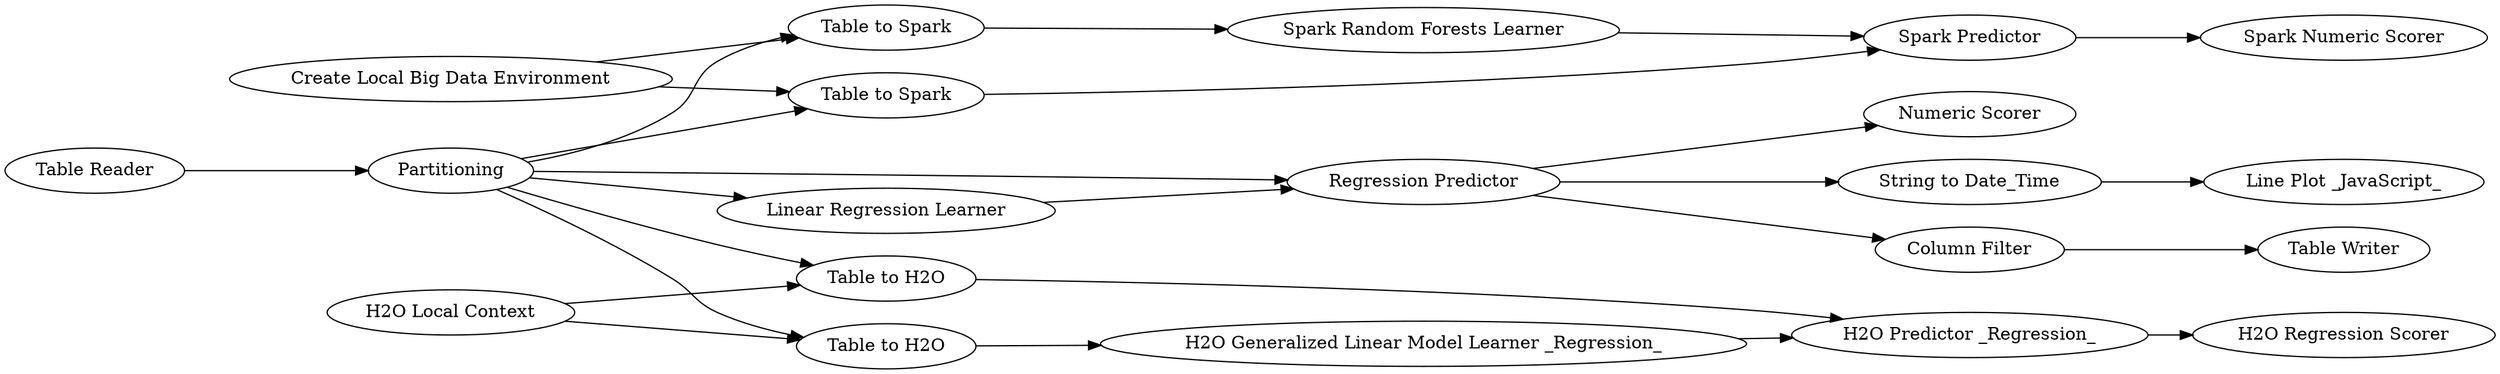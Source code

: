 digraph {
	7 -> 8
	4 -> 5
	11 -> 9
	7 -> 11
	15 -> 18
	7 -> 22
	2 -> 6
	13 -> 14
	5 -> 12
	2 -> 3
	2 -> 17
	4 -> 6
	12 -> 13
	16 -> 15
	18 -> 19
	3 -> 7
	1 -> 2
	2 -> 15
	2 -> 7
	6 -> 13
	17 -> 19
	19 -> 20
	22 -> 21
	2 -> 5
	16 -> 17
	7 [label="Regression Predictor"]
	9 [label="Line Plot _JavaScript_"]
	18 [label="H2O Generalized Linear Model Learner _Regression_"]
	21 [label="Table Writer"]
	8 [label="Numeric Scorer"]
	17 [label="Table to H2O"]
	3 [label="Linear Regression Learner"]
	19 [label="H2O Predictor _Regression_"]
	6 [label="Table to Spark"]
	15 [label="Table to H2O"]
	12 [label="Spark Random Forests Learner"]
	16 [label="H2O Local Context"]
	1 [label="Table Reader"]
	22 [label="Column Filter"]
	11 [label="String to Date_Time"]
	4 [label="Create Local Big Data Environment"]
	14 [label="Spark Numeric Scorer"]
	5 [label="Table to Spark"]
	13 [label="Spark Predictor"]
	20 [label="H2O Regression Scorer"]
	2 [label=Partitioning]
	rankdir=LR
}
